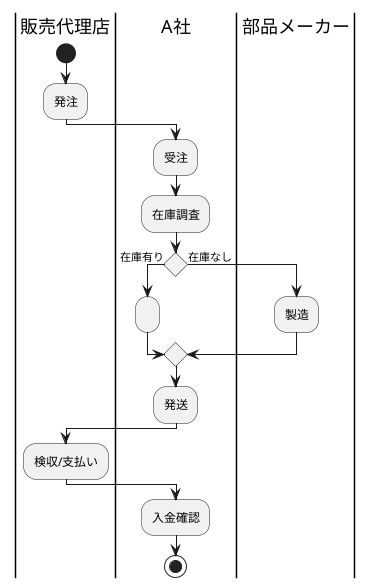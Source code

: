 @startuml
|販売代理店|
start

:発注;
|A社|
:受注;
:在庫調査;
if() then (在庫有り)
:;
else (在庫なし)
|部品メーカー|
:製造;
endif
|A社|
:発送;
|販売代理店|
:検収/支払い;
|A社|
:入金確認;
stop
@enduml